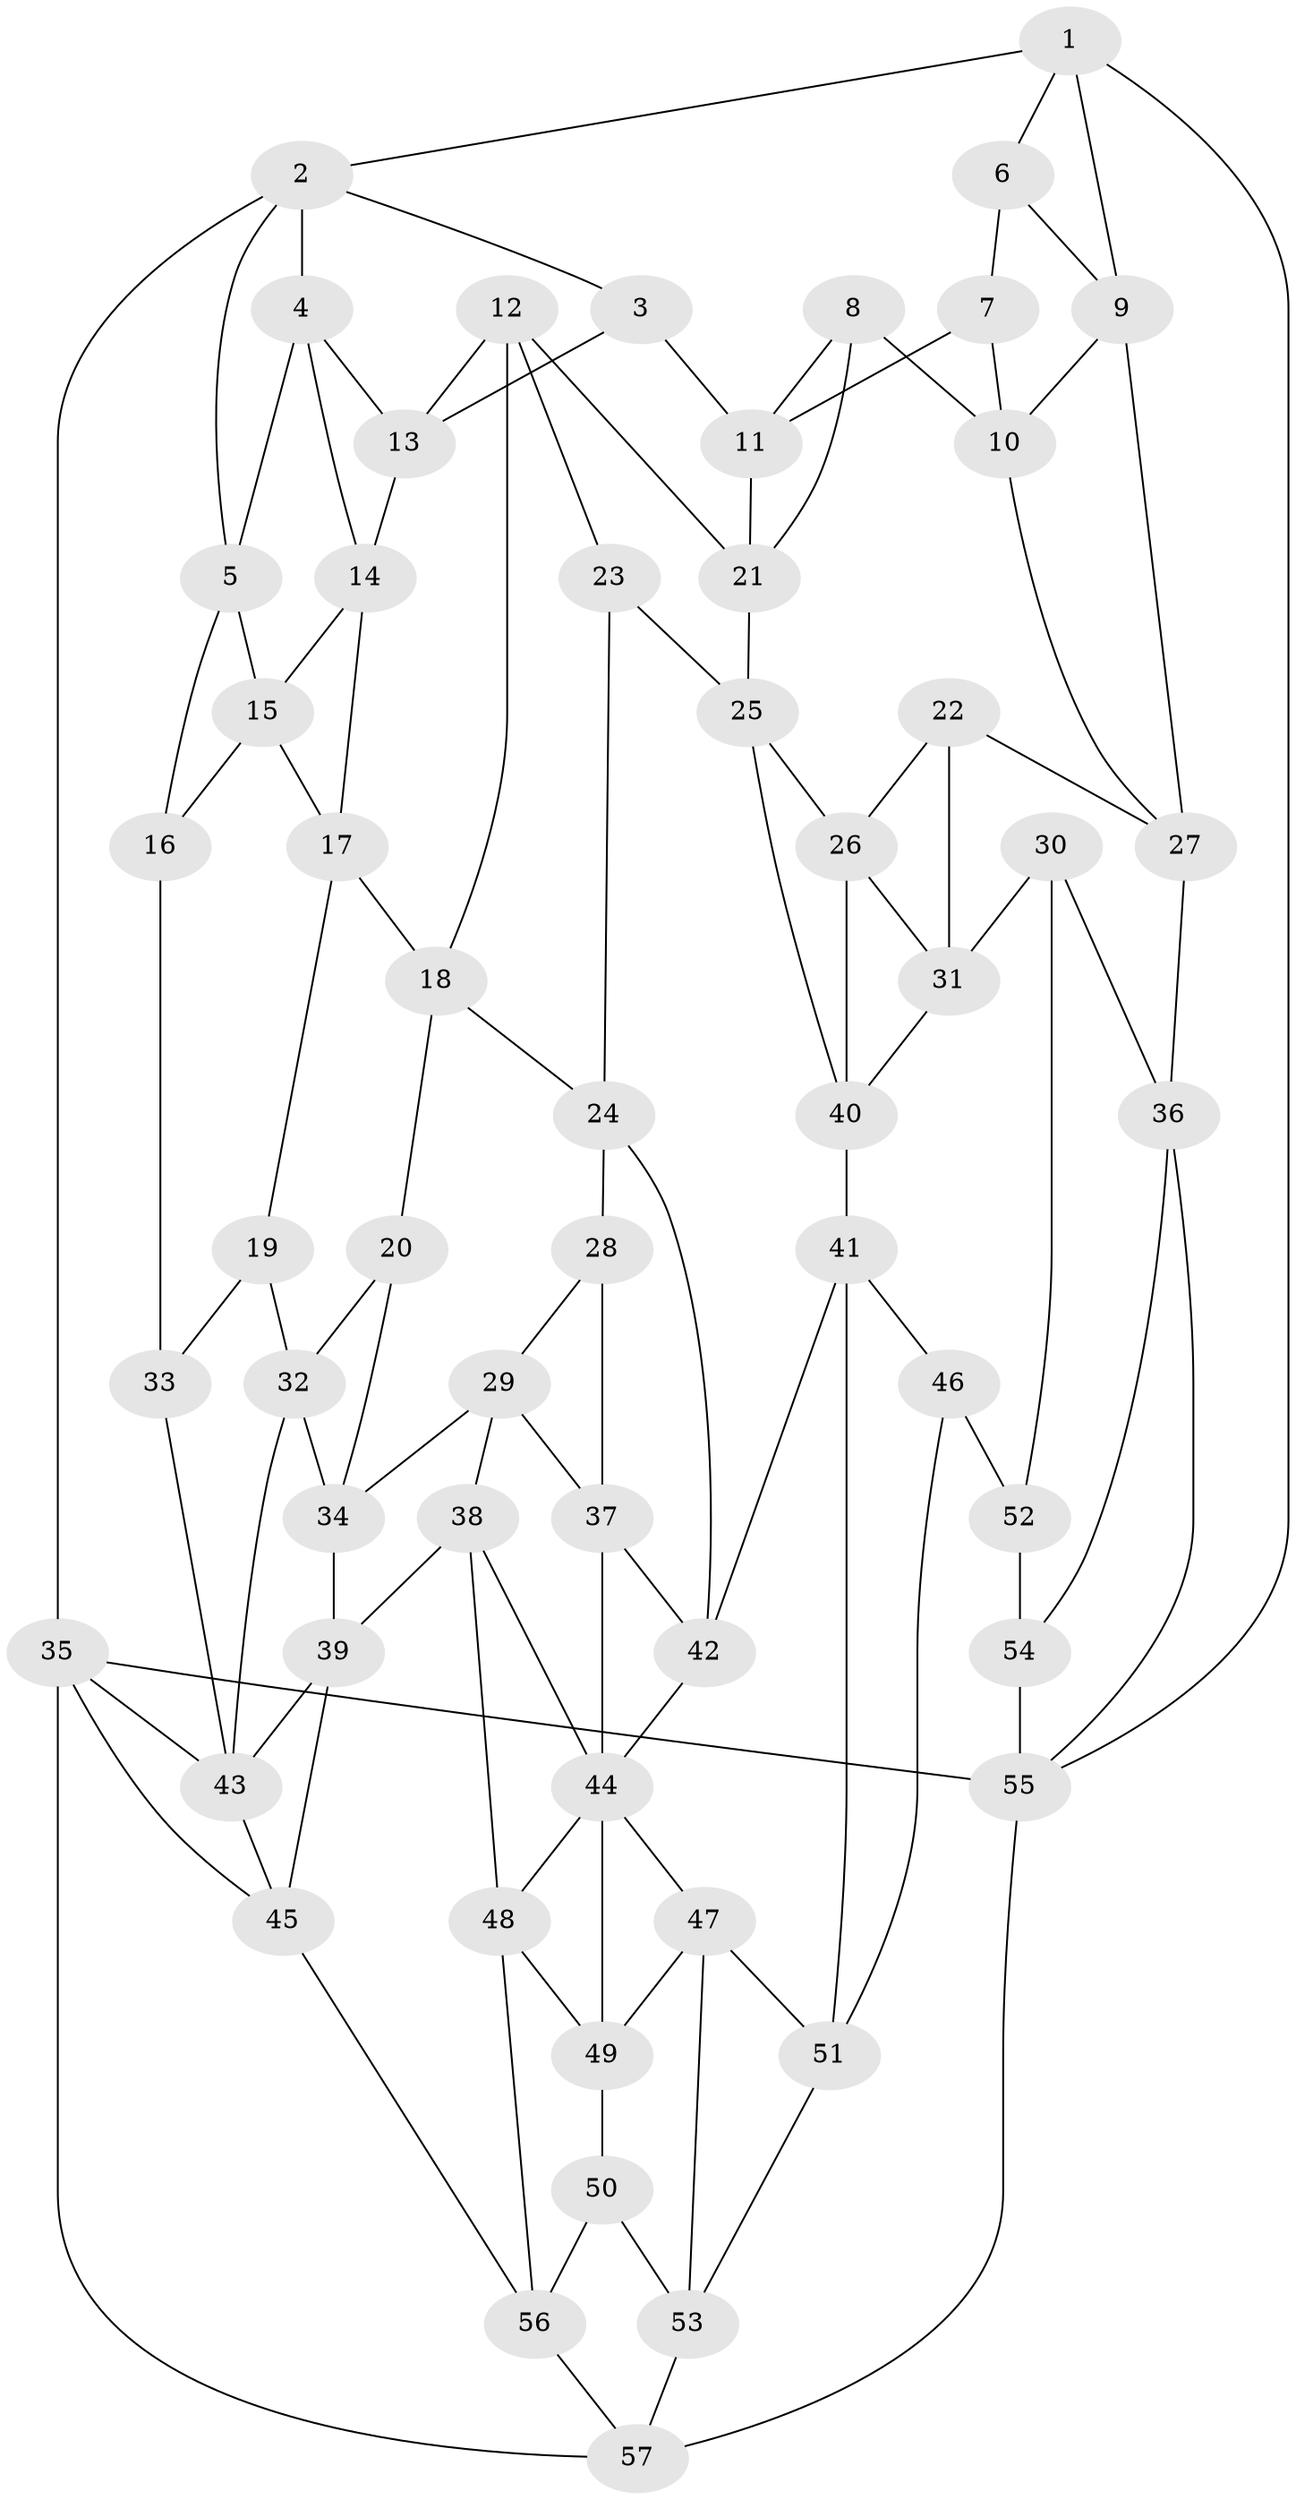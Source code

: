 // original degree distribution, {3: 0.017543859649122806, 6: 0.2631578947368421, 4: 0.2807017543859649, 5: 0.43859649122807015}
// Generated by graph-tools (version 1.1) at 2025/51/03/09/25 03:51:01]
// undirected, 57 vertices, 109 edges
graph export_dot {
graph [start="1"]
  node [color=gray90,style=filled];
  1;
  2;
  3;
  4;
  5;
  6;
  7;
  8;
  9;
  10;
  11;
  12;
  13;
  14;
  15;
  16;
  17;
  18;
  19;
  20;
  21;
  22;
  23;
  24;
  25;
  26;
  27;
  28;
  29;
  30;
  31;
  32;
  33;
  34;
  35;
  36;
  37;
  38;
  39;
  40;
  41;
  42;
  43;
  44;
  45;
  46;
  47;
  48;
  49;
  50;
  51;
  52;
  53;
  54;
  55;
  56;
  57;
  1 -- 2 [weight=1.0];
  1 -- 6 [weight=1.0];
  1 -- 9 [weight=1.0];
  1 -- 55 [weight=1.0];
  2 -- 3 [weight=1.0];
  2 -- 4 [weight=1.0];
  2 -- 5 [weight=1.0];
  2 -- 35 [weight=1.0];
  3 -- 11 [weight=1.0];
  3 -- 13 [weight=1.0];
  4 -- 5 [weight=1.0];
  4 -- 13 [weight=1.0];
  4 -- 14 [weight=1.0];
  5 -- 15 [weight=1.0];
  5 -- 16 [weight=1.0];
  6 -- 7 [weight=2.0];
  6 -- 9 [weight=1.0];
  7 -- 10 [weight=1.0];
  7 -- 11 [weight=1.0];
  8 -- 10 [weight=1.0];
  8 -- 11 [weight=1.0];
  8 -- 21 [weight=1.0];
  9 -- 10 [weight=1.0];
  9 -- 27 [weight=1.0];
  10 -- 27 [weight=1.0];
  11 -- 21 [weight=1.0];
  12 -- 13 [weight=1.0];
  12 -- 18 [weight=1.0];
  12 -- 21 [weight=1.0];
  12 -- 23 [weight=1.0];
  13 -- 14 [weight=1.0];
  14 -- 15 [weight=1.0];
  14 -- 17 [weight=1.0];
  15 -- 16 [weight=1.0];
  15 -- 17 [weight=1.0];
  16 -- 33 [weight=1.0];
  17 -- 18 [weight=1.0];
  17 -- 19 [weight=1.0];
  18 -- 20 [weight=1.0];
  18 -- 24 [weight=1.0];
  19 -- 32 [weight=1.0];
  19 -- 33 [weight=1.0];
  20 -- 32 [weight=1.0];
  20 -- 34 [weight=1.0];
  21 -- 25 [weight=1.0];
  22 -- 26 [weight=1.0];
  22 -- 27 [weight=1.0];
  22 -- 31 [weight=1.0];
  23 -- 24 [weight=1.0];
  23 -- 25 [weight=1.0];
  24 -- 28 [weight=1.0];
  24 -- 42 [weight=1.0];
  25 -- 26 [weight=1.0];
  25 -- 40 [weight=1.0];
  26 -- 31 [weight=1.0];
  26 -- 40 [weight=1.0];
  27 -- 36 [weight=1.0];
  28 -- 29 [weight=1.0];
  28 -- 37 [weight=1.0];
  29 -- 34 [weight=1.0];
  29 -- 37 [weight=1.0];
  29 -- 38 [weight=1.0];
  30 -- 31 [weight=1.0];
  30 -- 36 [weight=1.0];
  30 -- 52 [weight=1.0];
  31 -- 40 [weight=1.0];
  32 -- 34 [weight=1.0];
  32 -- 43 [weight=1.0];
  33 -- 43 [weight=2.0];
  34 -- 39 [weight=1.0];
  35 -- 43 [weight=1.0];
  35 -- 45 [weight=1.0];
  35 -- 55 [weight=1.0];
  35 -- 57 [weight=1.0];
  36 -- 54 [weight=1.0];
  36 -- 55 [weight=1.0];
  37 -- 42 [weight=1.0];
  37 -- 44 [weight=1.0];
  38 -- 39 [weight=1.0];
  38 -- 44 [weight=1.0];
  38 -- 48 [weight=1.0];
  39 -- 43 [weight=1.0];
  39 -- 45 [weight=1.0];
  40 -- 41 [weight=1.0];
  41 -- 42 [weight=1.0];
  41 -- 46 [weight=1.0];
  41 -- 51 [weight=1.0];
  42 -- 44 [weight=1.0];
  43 -- 45 [weight=1.0];
  44 -- 47 [weight=1.0];
  44 -- 48 [weight=1.0];
  44 -- 49 [weight=1.0];
  45 -- 56 [weight=1.0];
  46 -- 51 [weight=1.0];
  46 -- 52 [weight=1.0];
  47 -- 49 [weight=1.0];
  47 -- 51 [weight=1.0];
  47 -- 53 [weight=1.0];
  48 -- 49 [weight=1.0];
  48 -- 56 [weight=1.0];
  49 -- 50 [weight=1.0];
  50 -- 53 [weight=1.0];
  50 -- 56 [weight=1.0];
  51 -- 53 [weight=1.0];
  52 -- 54 [weight=2.0];
  53 -- 57 [weight=1.0];
  54 -- 55 [weight=1.0];
  55 -- 57 [weight=1.0];
  56 -- 57 [weight=1.0];
}

